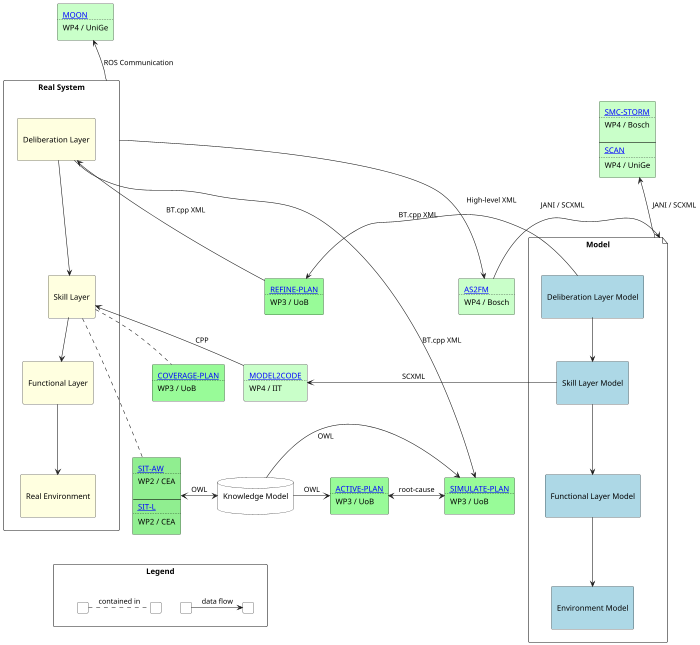 @startuml overview
scale 700 width

skinparam agent {
    BackgroundColor White
    BorderColor Black
}
skinparam database {
    BackgroundColor White
    BorderColor Black
}

rectangle "Real System" as r {
    agent "\nDeliberation Layer\n" as rdelib #LightYellow
    agent "\nSkill Layer\n" as rskill #LightYellow
    agent "\nFunctional Layer\n" as rfunc #LightYellow
    agent "\nReal Environment\n" as renv #LightYellow

    rdelib --> rskill
    rskill --> rfunc
    rfunc --> renv
}

file "Model" as m {
    agent "\nDeliberation Layer Model\n" as mdelib #LightBlue
    agent "\nSkill Layer Model\n" as mskill #LightBlue
    agent "\nFunctional Layer Model\n" as mfunc #LightBlue
    agent "\nEnvironment Model\n" as menv #LightBlue

    mdelib --> mskill
    mskill --> mfunc
    mfunc --> menv
}

database "Knowledge Model\n" as k 

' WP2

agent sitaw #LightGreen [
[[https://convince-project.github.io/overview/#sit-aw SIT-AW]]
....
WP2 / CEA

----
[[https://convince-project.github.io/overview/#id1 SIT-L]]
....
WP2 / CEA
]
' }

renv -[hidden]> sitaw
rskill .. sitaw
sitaw <-> k : OWL


' WP3

agent refineplan #PaleGreen [
[[https://convince-project.github.io/overview/#refine-plan REFINE-PLAN]]
....
WP3 / UoB
] 
agent coverageplan #PaleGreen [
[[https://convince-project.github.io/overview/#coverage-plan COVERAGE-PLAN]]
....
WP3 / UoB
]
agent activeplan #PaleGreen [
[[https://convince-project.github.io/overview/#active-plan-and-simulate-plan ACTIVE-PLAN]]
....
WP3 / UoB
] 
agent simulateplan #PaleGreen [
[[https://convince-project.github.io/overview/#active-plan-and-simulate-plan SIMULATE-PLAN]]
....
WP3 / UoB
] 

rskill .. coverageplan
rfunc -[hidden]> coverageplan
activeplan <-> simulateplan : root-cause
mdelib -> refineplan : "\nBT.cpp XML"
refineplan -> rdelib : "BT.cpp XML"
rdelib -> simulateplan : "BT.cpp XML"
k -> simulateplan : "\nOWL"
k -> activeplan : OWL

' WP4

agent moon #TECHNOLOGY [
[[https://convince-project.github.io/overview/#moon MOON]]
....
WP4 / UniGe
]
' ]
agent stormscan #TECHNOLOGY [
[[https://convince-project.github.io/overview/#smc-storm SMC-STORM]]
....
WP4 / Bosch

----
[[https://convince-project.github.io/overview/#scan SCAN]]
....
WP4 / UniGe
]
agent jani #TECHNOLOGY [
[[https://convince-project.github.io/overview/#as2fm AS2FM]]
....
WP4 / Bosch
]
agent modeltocode #TECHNOLOGY [
[[https://convince-project.github.io/overview/#model2code MODEL2CODE]]
....
WP4 / IIT
]

moon -[hidden]-> rdelib
moon <-- r : ROS Communication

stormscan -[hidden]-> mdelib
stormscan <-- m : "JANI / SCXML\n"

r -> jani : "High-level XML\n\n"
jani -> m : "JANI / SCXML\n"
rskill <- modeltocode : "CPP"
modeltocode <- mskill : "SCXML\t\t\t"
coverageplan -[hidden]> modeltocode

refineplan -[hidden]-> modeltocode


rectangle Legend as legend {
    agent a [
    ]
    agent b [
    ]
    a -> b : "data flow"

    agent c [
    ]
    agent d [
    ]
    c . d : "contained in"
}

renv -[hidden]-> legend

@enduml
